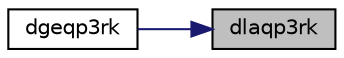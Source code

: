 digraph "dlaqp3rk"
{
 // LATEX_PDF_SIZE
  edge [fontname="Helvetica",fontsize="10",labelfontname="Helvetica",labelfontsize="10"];
  node [fontname="Helvetica",fontsize="10",shape=record];
  rankdir="RL";
  Node1 [label="dlaqp3rk",height=0.2,width=0.4,color="black", fillcolor="grey75", style="filled", fontcolor="black",tooltip="DLAQP3RK computes a step of truncated QR factorization with column pivoting of a real m-by-n matrix A..."];
  Node1 -> Node2 [dir="back",color="midnightblue",fontsize="10",style="solid",fontname="Helvetica"];
  Node2 [label="dgeqp3rk",height=0.2,width=0.4,color="black", fillcolor="white", style="filled",URL="$dgeqp3rk_8f.html#ac0cc37cf9544f6f18889ba688f931fd1",tooltip="DGEQP3RK computes a truncated Householder QR factorization with column pivoting of a real m-by-n matr..."];
}
